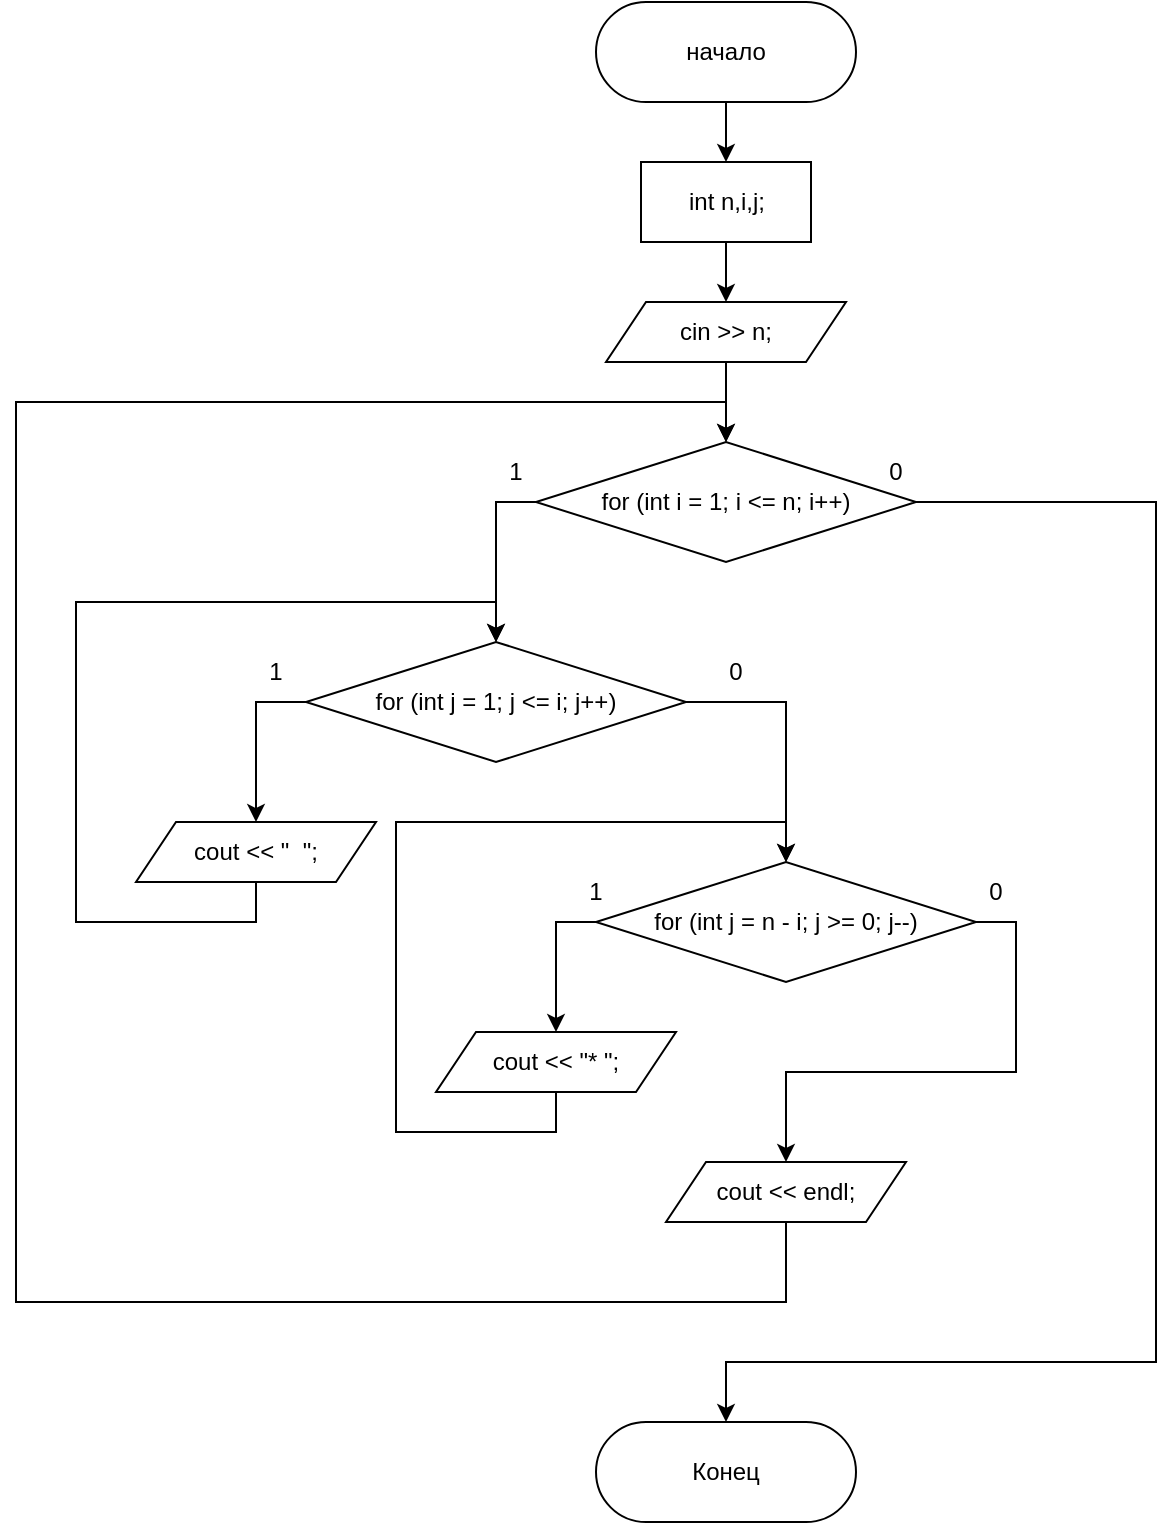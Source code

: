 <mxfile version="15.8.6" type="device"><diagram id="C5RBs43oDa-KdzZeNtuy" name="Page-1"><mxGraphModel dx="657" dy="1120" grid="1" gridSize="10" guides="1" tooltips="1" connect="1" arrows="1" fold="1" page="1" pageScale="1" pageWidth="827" pageHeight="1169" math="0" shadow="0"><root><mxCell id="WIyWlLk6GJQsqaUBKTNV-0"/><mxCell id="WIyWlLk6GJQsqaUBKTNV-1" parent="WIyWlLk6GJQsqaUBKTNV-0"/><mxCell id="QuMlDXP_j8uVnfUooaYx-43" style="edgeStyle=orthogonalEdgeStyle;rounded=0;orthogonalLoop=1;jettySize=auto;html=1;exitX=0.5;exitY=1;exitDx=0;exitDy=0;entryX=0.5;entryY=0;entryDx=0;entryDy=0;" parent="WIyWlLk6GJQsqaUBKTNV-1" source="QuMlDXP_j8uVnfUooaYx-1" target="QuMlDXP_j8uVnfUooaYx-2" edge="1"><mxGeometry relative="1" as="geometry"/></mxCell><mxCell id="QuMlDXP_j8uVnfUooaYx-1" value="начало" style="rounded=1;whiteSpace=wrap;html=1;arcSize=50;" parent="WIyWlLk6GJQsqaUBKTNV-1" vertex="1"><mxGeometry x="340" y="40" width="130" height="50" as="geometry"/></mxCell><mxCell id="QuMlDXP_j8uVnfUooaYx-44" style="edgeStyle=orthogonalEdgeStyle;rounded=0;orthogonalLoop=1;jettySize=auto;html=1;exitX=0.5;exitY=1;exitDx=0;exitDy=0;entryX=0.5;entryY=0;entryDx=0;entryDy=0;" parent="WIyWlLk6GJQsqaUBKTNV-1" source="QuMlDXP_j8uVnfUooaYx-2" target="QuMlDXP_j8uVnfUooaYx-36" edge="1"><mxGeometry relative="1" as="geometry"/></mxCell><mxCell id="QuMlDXP_j8uVnfUooaYx-2" value="int n,i,j;" style="rounded=0;whiteSpace=wrap;html=1;" parent="WIyWlLk6GJQsqaUBKTNV-1" vertex="1"><mxGeometry x="362.5" y="120" width="85" height="40" as="geometry"/></mxCell><mxCell id="lgrgPQV4tvyWB5p27EC0-6" style="edgeStyle=orthogonalEdgeStyle;rounded=0;orthogonalLoop=1;jettySize=auto;html=1;exitX=0;exitY=0.5;exitDx=0;exitDy=0;entryX=0.5;entryY=0;entryDx=0;entryDy=0;" edge="1" parent="WIyWlLk6GJQsqaUBKTNV-1" source="QuMlDXP_j8uVnfUooaYx-4" target="lgrgPQV4tvyWB5p27EC0-0"><mxGeometry relative="1" as="geometry"/></mxCell><mxCell id="lgrgPQV4tvyWB5p27EC0-15" style="edgeStyle=orthogonalEdgeStyle;rounded=0;orthogonalLoop=1;jettySize=auto;html=1;exitX=1;exitY=0.5;exitDx=0;exitDy=0;entryX=0.5;entryY=0;entryDx=0;entryDy=0;" edge="1" parent="WIyWlLk6GJQsqaUBKTNV-1" source="QuMlDXP_j8uVnfUooaYx-4" target="QuMlDXP_j8uVnfUooaYx-42"><mxGeometry relative="1" as="geometry"><Array as="points"><mxPoint x="620" y="290"/><mxPoint x="620" y="720"/></Array></mxGeometry></mxCell><mxCell id="QuMlDXP_j8uVnfUooaYx-4" value="for (int i = 1; i &amp;lt;= n; i++)" style="rhombus;whiteSpace=wrap;html=1;rounded=1;arcSize=0;" parent="WIyWlLk6GJQsqaUBKTNV-1" vertex="1"><mxGeometry x="310" y="260" width="190" height="60" as="geometry"/></mxCell><mxCell id="QuMlDXP_j8uVnfUooaYx-45" style="edgeStyle=orthogonalEdgeStyle;rounded=0;orthogonalLoop=1;jettySize=auto;html=1;exitX=0.5;exitY=1;exitDx=0;exitDy=0;entryX=0.5;entryY=0;entryDx=0;entryDy=0;" parent="WIyWlLk6GJQsqaUBKTNV-1" source="QuMlDXP_j8uVnfUooaYx-36" target="QuMlDXP_j8uVnfUooaYx-4" edge="1"><mxGeometry relative="1" as="geometry"/></mxCell><mxCell id="QuMlDXP_j8uVnfUooaYx-36" value="cin &amp;gt;&amp;gt; n;" style="shape=parallelogram;perimeter=parallelogramPerimeter;whiteSpace=wrap;html=1;fixedSize=1;rounded=1;arcSize=0;" parent="WIyWlLk6GJQsqaUBKTNV-1" vertex="1"><mxGeometry x="345" y="190" width="120" height="30" as="geometry"/></mxCell><mxCell id="QuMlDXP_j8uVnfUooaYx-42" value="Конец" style="rounded=1;whiteSpace=wrap;html=1;arcSize=50;" parent="WIyWlLk6GJQsqaUBKTNV-1" vertex="1"><mxGeometry x="340" y="750" width="130" height="50" as="geometry"/></mxCell><mxCell id="lgrgPQV4tvyWB5p27EC0-4" style="edgeStyle=orthogonalEdgeStyle;rounded=0;orthogonalLoop=1;jettySize=auto;html=1;exitX=0;exitY=0.5;exitDx=0;exitDy=0;entryX=0.5;entryY=0;entryDx=0;entryDy=0;" edge="1" parent="WIyWlLk6GJQsqaUBKTNV-1" source="lgrgPQV4tvyWB5p27EC0-0" target="lgrgPQV4tvyWB5p27EC0-1"><mxGeometry relative="1" as="geometry"/></mxCell><mxCell id="lgrgPQV4tvyWB5p27EC0-5" style="edgeStyle=orthogonalEdgeStyle;rounded=0;orthogonalLoop=1;jettySize=auto;html=1;exitX=1;exitY=0.5;exitDx=0;exitDy=0;entryX=0.5;entryY=0;entryDx=0;entryDy=0;" edge="1" parent="WIyWlLk6GJQsqaUBKTNV-1" source="lgrgPQV4tvyWB5p27EC0-0" target="lgrgPQV4tvyWB5p27EC0-2"><mxGeometry relative="1" as="geometry"/></mxCell><mxCell id="lgrgPQV4tvyWB5p27EC0-0" value="for (int j = 1; j &amp;lt;= i; j++)" style="rhombus;whiteSpace=wrap;html=1;rounded=1;arcSize=0;" vertex="1" parent="WIyWlLk6GJQsqaUBKTNV-1"><mxGeometry x="195" y="360" width="190" height="60" as="geometry"/></mxCell><mxCell id="lgrgPQV4tvyWB5p27EC0-9" style="edgeStyle=orthogonalEdgeStyle;rounded=0;orthogonalLoop=1;jettySize=auto;html=1;exitX=0.5;exitY=1;exitDx=0;exitDy=0;entryX=0.5;entryY=0;entryDx=0;entryDy=0;" edge="1" parent="WIyWlLk6GJQsqaUBKTNV-1" source="lgrgPQV4tvyWB5p27EC0-1" target="lgrgPQV4tvyWB5p27EC0-0"><mxGeometry relative="1" as="geometry"><Array as="points"><mxPoint x="170" y="500"/><mxPoint x="80" y="500"/><mxPoint x="80" y="340"/><mxPoint x="290" y="340"/></Array></mxGeometry></mxCell><mxCell id="lgrgPQV4tvyWB5p27EC0-1" value="cout &amp;lt;&amp;lt; &quot;&amp;nbsp; &quot;;" style="shape=parallelogram;perimeter=parallelogramPerimeter;whiteSpace=wrap;html=1;fixedSize=1;rounded=1;arcSize=0;" vertex="1" parent="WIyWlLk6GJQsqaUBKTNV-1"><mxGeometry x="110" y="450" width="120" height="30" as="geometry"/></mxCell><mxCell id="lgrgPQV4tvyWB5p27EC0-8" style="edgeStyle=orthogonalEdgeStyle;rounded=0;orthogonalLoop=1;jettySize=auto;html=1;exitX=0;exitY=0.5;exitDx=0;exitDy=0;entryX=0.5;entryY=0;entryDx=0;entryDy=0;" edge="1" parent="WIyWlLk6GJQsqaUBKTNV-1" source="lgrgPQV4tvyWB5p27EC0-2" target="lgrgPQV4tvyWB5p27EC0-3"><mxGeometry relative="1" as="geometry"/></mxCell><mxCell id="lgrgPQV4tvyWB5p27EC0-13" style="edgeStyle=orthogonalEdgeStyle;rounded=0;orthogonalLoop=1;jettySize=auto;html=1;exitX=1;exitY=0.5;exitDx=0;exitDy=0;entryX=0.5;entryY=0;entryDx=0;entryDy=0;" edge="1" parent="WIyWlLk6GJQsqaUBKTNV-1" source="lgrgPQV4tvyWB5p27EC0-2" target="lgrgPQV4tvyWB5p27EC0-12"><mxGeometry relative="1" as="geometry"/></mxCell><mxCell id="lgrgPQV4tvyWB5p27EC0-2" value="for (int j = n - i; j &amp;gt;= 0; j--)" style="rhombus;whiteSpace=wrap;html=1;rounded=1;arcSize=0;" vertex="1" parent="WIyWlLk6GJQsqaUBKTNV-1"><mxGeometry x="340" y="470" width="190" height="60" as="geometry"/></mxCell><mxCell id="lgrgPQV4tvyWB5p27EC0-10" style="edgeStyle=orthogonalEdgeStyle;rounded=0;orthogonalLoop=1;jettySize=auto;html=1;exitX=0.5;exitY=1;exitDx=0;exitDy=0;entryX=0.5;entryY=0;entryDx=0;entryDy=0;" edge="1" parent="WIyWlLk6GJQsqaUBKTNV-1" source="lgrgPQV4tvyWB5p27EC0-3" target="lgrgPQV4tvyWB5p27EC0-2"><mxGeometry relative="1" as="geometry"><Array as="points"><mxPoint x="320" y="605"/><mxPoint x="240" y="605"/><mxPoint x="240" y="450"/><mxPoint x="435" y="450"/></Array></mxGeometry></mxCell><mxCell id="lgrgPQV4tvyWB5p27EC0-3" value="cout &amp;lt;&amp;lt; &quot;* &quot;;" style="shape=parallelogram;perimeter=parallelogramPerimeter;whiteSpace=wrap;html=1;fixedSize=1;rounded=1;arcSize=0;" vertex="1" parent="WIyWlLk6GJQsqaUBKTNV-1"><mxGeometry x="260" y="555" width="120" height="30" as="geometry"/></mxCell><mxCell id="lgrgPQV4tvyWB5p27EC0-14" style="edgeStyle=orthogonalEdgeStyle;rounded=0;orthogonalLoop=1;jettySize=auto;html=1;exitX=0.5;exitY=1;exitDx=0;exitDy=0;entryX=0.5;entryY=0;entryDx=0;entryDy=0;" edge="1" parent="WIyWlLk6GJQsqaUBKTNV-1" source="lgrgPQV4tvyWB5p27EC0-12" target="QuMlDXP_j8uVnfUooaYx-4"><mxGeometry relative="1" as="geometry"><Array as="points"><mxPoint x="435" y="690"/><mxPoint x="50" y="690"/><mxPoint x="50" y="240"/><mxPoint x="405" y="240"/></Array></mxGeometry></mxCell><mxCell id="lgrgPQV4tvyWB5p27EC0-12" value="cout &amp;lt;&amp;lt; endl;" style="shape=parallelogram;perimeter=parallelogramPerimeter;whiteSpace=wrap;html=1;fixedSize=1;rounded=1;arcSize=0;" vertex="1" parent="WIyWlLk6GJQsqaUBKTNV-1"><mxGeometry x="375" y="620" width="120" height="30" as="geometry"/></mxCell><mxCell id="lgrgPQV4tvyWB5p27EC0-16" value="1" style="text;html=1;strokeColor=none;fillColor=none;align=center;verticalAlign=middle;whiteSpace=wrap;rounded=0;" vertex="1" parent="WIyWlLk6GJQsqaUBKTNV-1"><mxGeometry x="270" y="260" width="60" height="30" as="geometry"/></mxCell><mxCell id="lgrgPQV4tvyWB5p27EC0-17" value="1" style="text;html=1;strokeColor=none;fillColor=none;align=center;verticalAlign=middle;whiteSpace=wrap;rounded=0;" vertex="1" parent="WIyWlLk6GJQsqaUBKTNV-1"><mxGeometry x="150" y="360" width="60" height="30" as="geometry"/></mxCell><mxCell id="lgrgPQV4tvyWB5p27EC0-18" value="1" style="text;html=1;strokeColor=none;fillColor=none;align=center;verticalAlign=middle;whiteSpace=wrap;rounded=0;" vertex="1" parent="WIyWlLk6GJQsqaUBKTNV-1"><mxGeometry x="310" y="470" width="60" height="30" as="geometry"/></mxCell><mxCell id="lgrgPQV4tvyWB5p27EC0-19" value="0" style="text;html=1;strokeColor=none;fillColor=none;align=center;verticalAlign=middle;whiteSpace=wrap;rounded=0;" vertex="1" parent="WIyWlLk6GJQsqaUBKTNV-1"><mxGeometry x="460" y="260" width="60" height="30" as="geometry"/></mxCell><mxCell id="lgrgPQV4tvyWB5p27EC0-20" value="0" style="text;html=1;strokeColor=none;fillColor=none;align=center;verticalAlign=middle;whiteSpace=wrap;rounded=0;" vertex="1" parent="WIyWlLk6GJQsqaUBKTNV-1"><mxGeometry x="510" y="470" width="60" height="30" as="geometry"/></mxCell><mxCell id="lgrgPQV4tvyWB5p27EC0-21" value="0" style="text;html=1;strokeColor=none;fillColor=none;align=center;verticalAlign=middle;whiteSpace=wrap;rounded=0;" vertex="1" parent="WIyWlLk6GJQsqaUBKTNV-1"><mxGeometry x="380" y="360" width="60" height="30" as="geometry"/></mxCell></root></mxGraphModel></diagram></mxfile>
